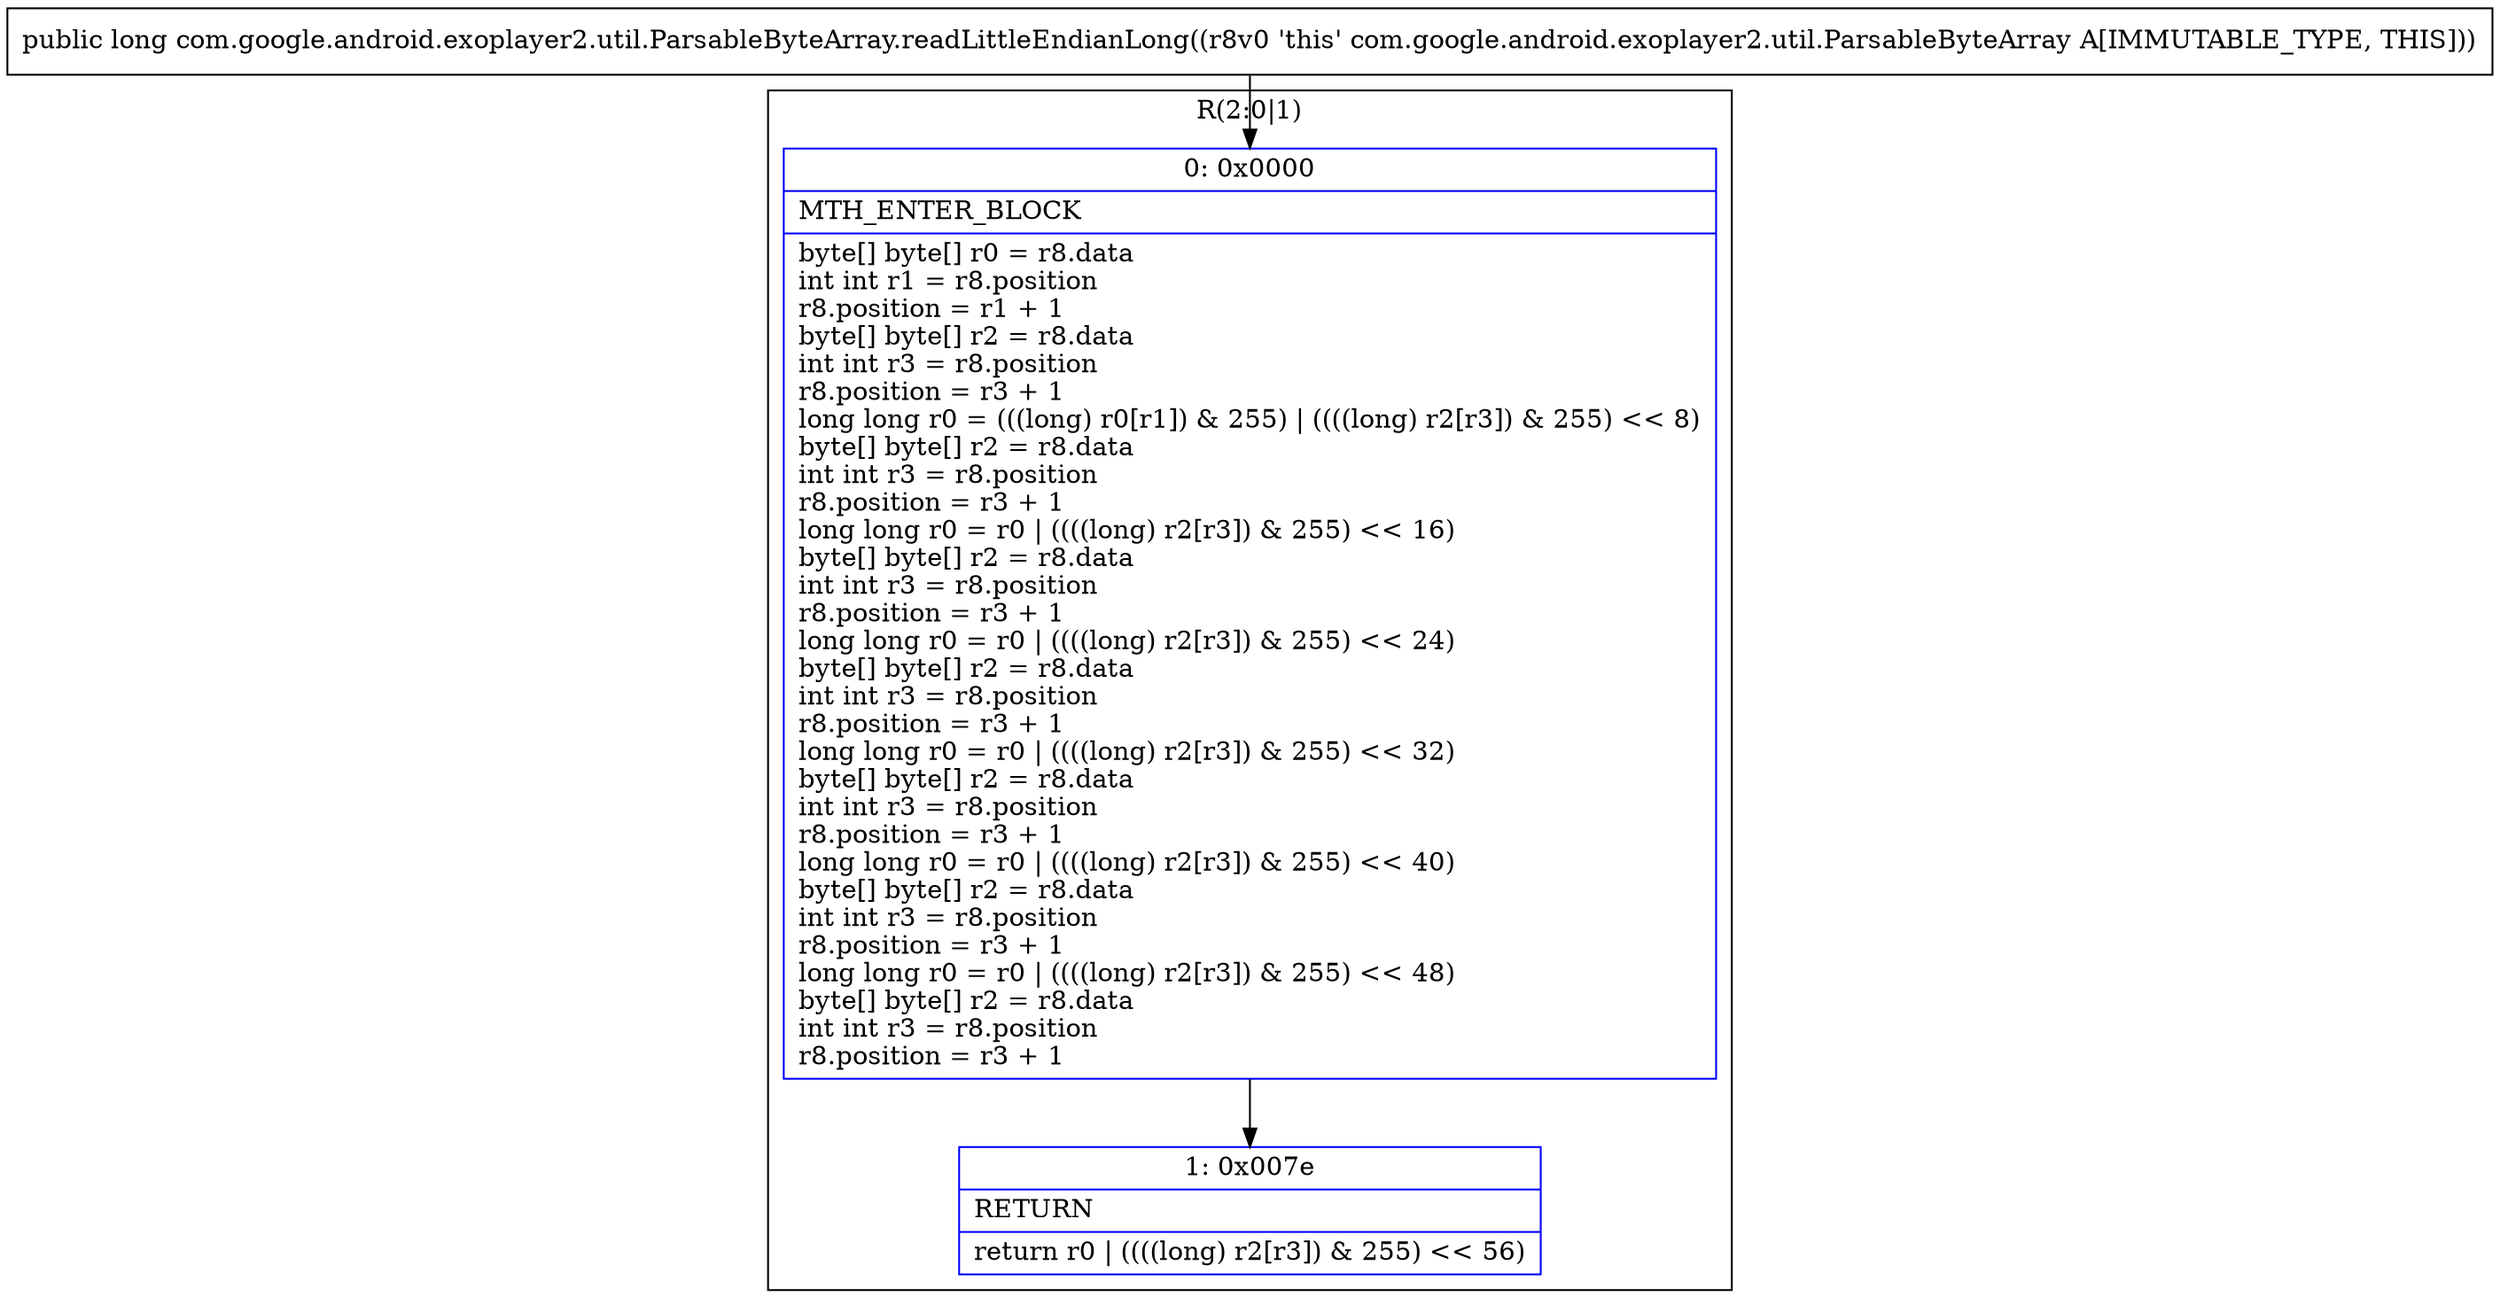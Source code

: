 digraph "CFG forcom.google.android.exoplayer2.util.ParsableByteArray.readLittleEndianLong()J" {
subgraph cluster_Region_393471210 {
label = "R(2:0|1)";
node [shape=record,color=blue];
Node_0 [shape=record,label="{0\:\ 0x0000|MTH_ENTER_BLOCK\l|byte[] byte[] r0 = r8.data\lint int r1 = r8.position\lr8.position = r1 + 1\lbyte[] byte[] r2 = r8.data\lint int r3 = r8.position\lr8.position = r3 + 1\llong long r0 = (((long) r0[r1]) & 255) \| ((((long) r2[r3]) & 255) \<\< 8)\lbyte[] byte[] r2 = r8.data\lint int r3 = r8.position\lr8.position = r3 + 1\llong long r0 = r0 \| ((((long) r2[r3]) & 255) \<\< 16)\lbyte[] byte[] r2 = r8.data\lint int r3 = r8.position\lr8.position = r3 + 1\llong long r0 = r0 \| ((((long) r2[r3]) & 255) \<\< 24)\lbyte[] byte[] r2 = r8.data\lint int r3 = r8.position\lr8.position = r3 + 1\llong long r0 = r0 \| ((((long) r2[r3]) & 255) \<\< 32)\lbyte[] byte[] r2 = r8.data\lint int r3 = r8.position\lr8.position = r3 + 1\llong long r0 = r0 \| ((((long) r2[r3]) & 255) \<\< 40)\lbyte[] byte[] r2 = r8.data\lint int r3 = r8.position\lr8.position = r3 + 1\llong long r0 = r0 \| ((((long) r2[r3]) & 255) \<\< 48)\lbyte[] byte[] r2 = r8.data\lint int r3 = r8.position\lr8.position = r3 + 1\l}"];
Node_1 [shape=record,label="{1\:\ 0x007e|RETURN\l|return r0 \| ((((long) r2[r3]) & 255) \<\< 56)\l}"];
}
MethodNode[shape=record,label="{public long com.google.android.exoplayer2.util.ParsableByteArray.readLittleEndianLong((r8v0 'this' com.google.android.exoplayer2.util.ParsableByteArray A[IMMUTABLE_TYPE, THIS])) }"];
MethodNode -> Node_0;
Node_0 -> Node_1;
}

